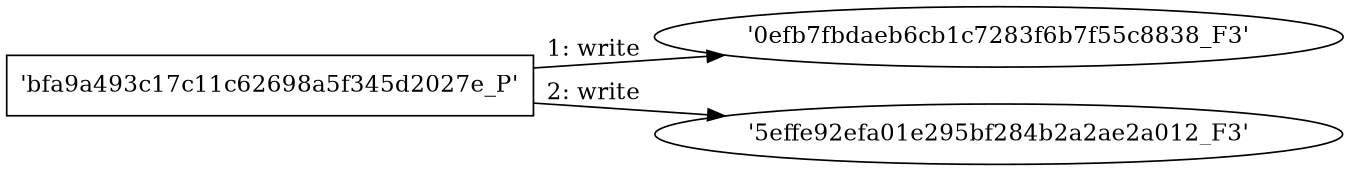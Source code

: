digraph "D:\Learning\Paper\apt\基于CTI的攻击预警\Dataset\攻击图\ASGfromALLCTI\Azure Backup protects against ransomware.dot" {
rankdir="LR"
size="9"
fixedsize="false"
splines="true"
nodesep=0.3
ranksep=0
fontsize=10
overlap="scalexy"
engine= "neato"
	"'0efb7fbdaeb6cb1c7283f6b7f55c8838_F3'" [node_type=file shape=ellipse]
	"'bfa9a493c17c11c62698a5f345d2027e_P'" [node_type=Process shape=box]
	"'bfa9a493c17c11c62698a5f345d2027e_P'" -> "'0efb7fbdaeb6cb1c7283f6b7f55c8838_F3'" [label="1: write"]
	"'5effe92efa01e295bf284b2a2ae2a012_F3'" [node_type=file shape=ellipse]
	"'bfa9a493c17c11c62698a5f345d2027e_P'" [node_type=Process shape=box]
	"'bfa9a493c17c11c62698a5f345d2027e_P'" -> "'5effe92efa01e295bf284b2a2ae2a012_F3'" [label="2: write"]
}
